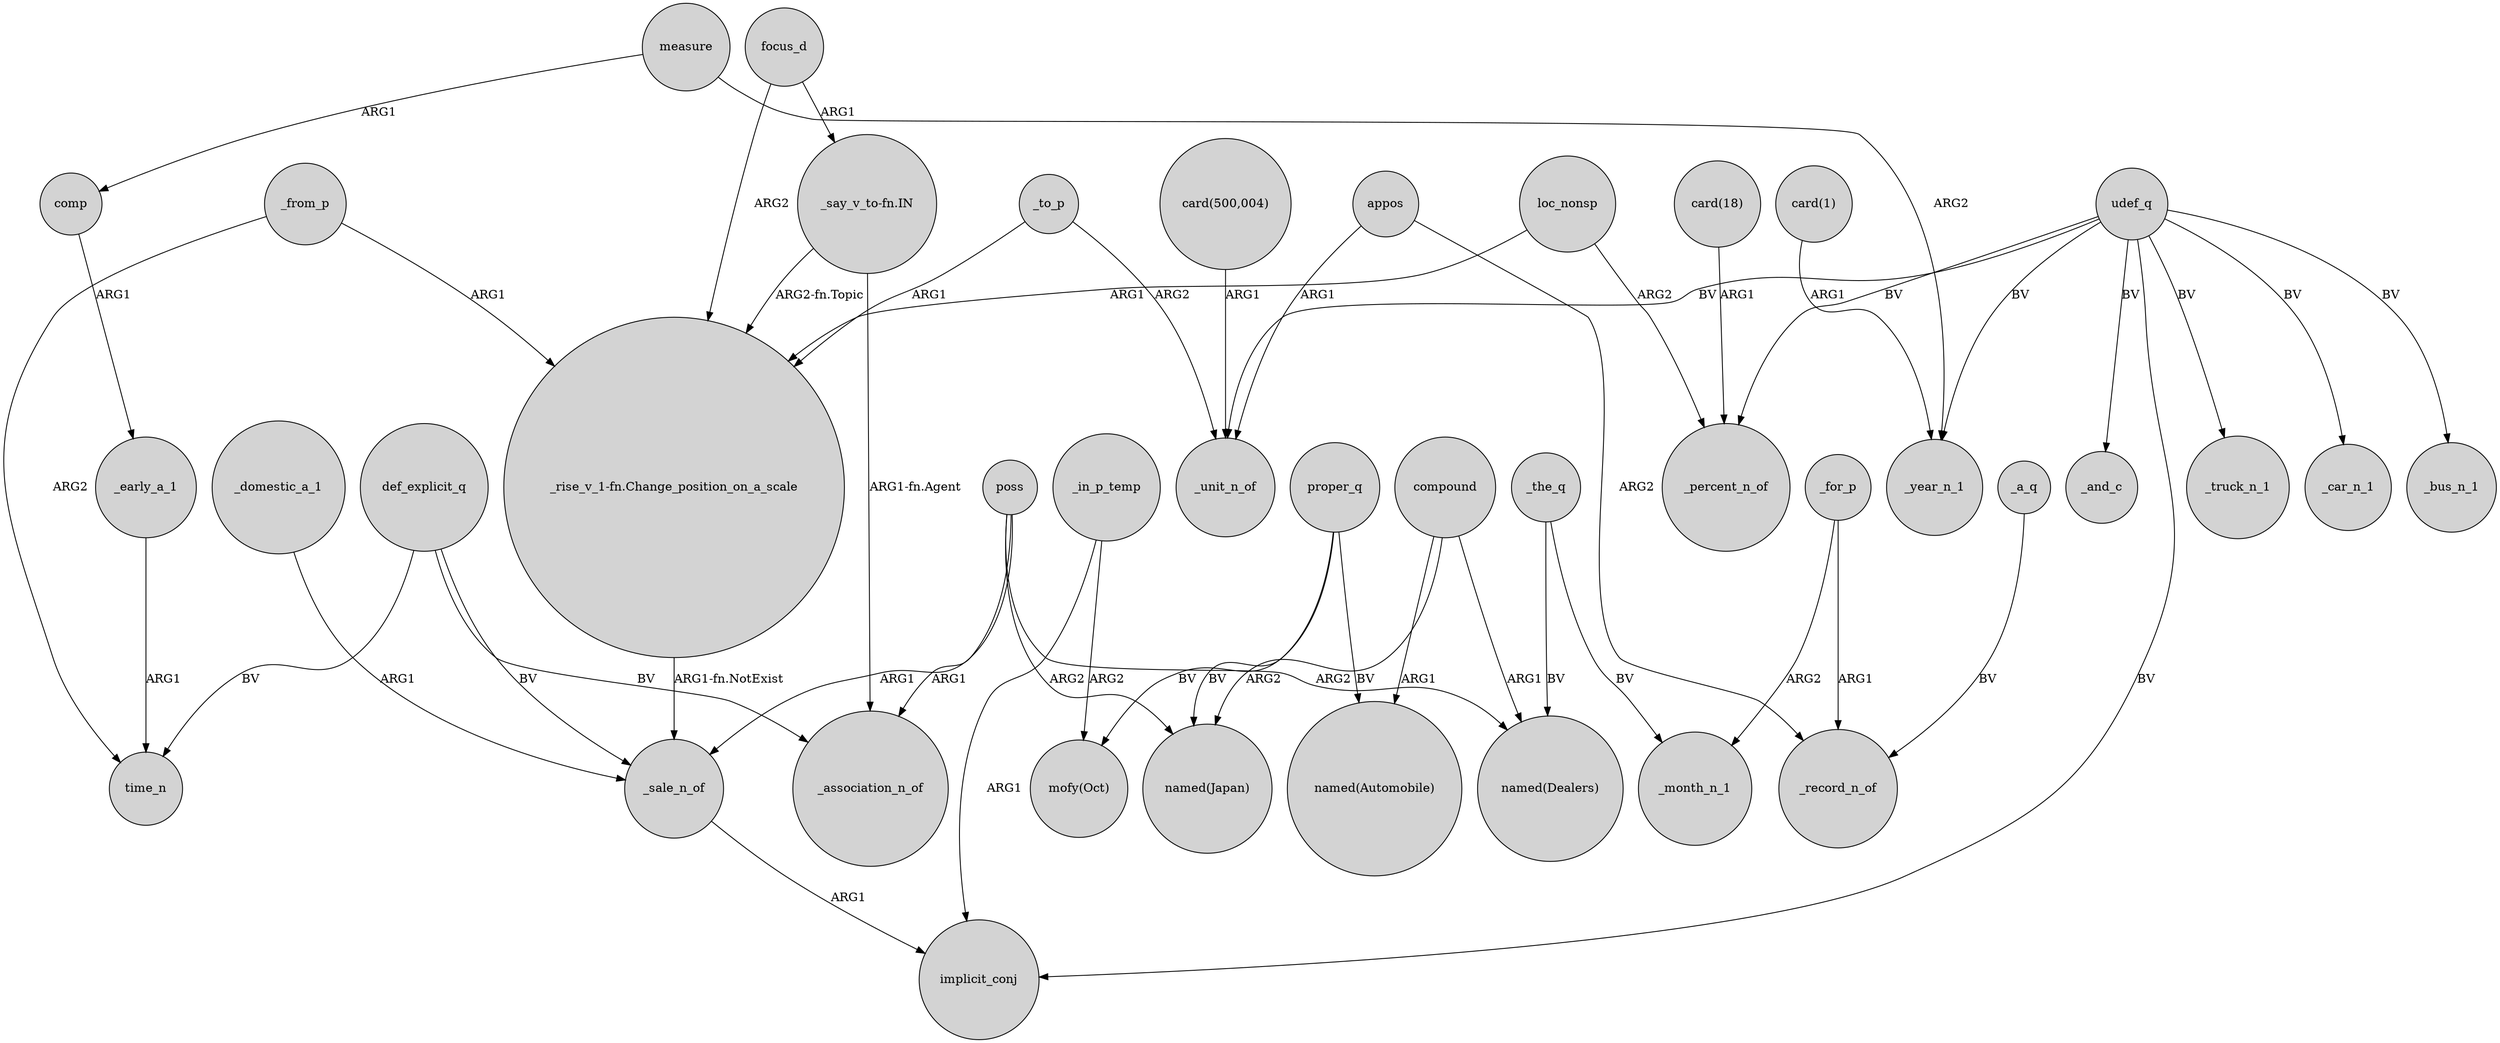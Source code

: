 digraph {
	node [shape=circle style=filled]
	_sale_n_of -> implicit_conj [label=ARG1]
	_to_p -> _unit_n_of [label=ARG2]
	_for_p -> _month_n_1 [label=ARG2]
	proper_q -> "named(Automobile)" [label=BV]
	"card(18)" -> _percent_n_of [label=ARG1]
	measure -> _year_n_1 [label=ARG2]
	def_explicit_q -> time_n [label=BV]
	poss -> "named(Dealers)" [label=ARG2]
	"_rise_v_1-fn.Change_position_on_a_scale" -> _sale_n_of [label="ARG1-fn.NotExist"]
	"card(500,004)" -> _unit_n_of [label=ARG1]
	udef_q -> _unit_n_of [label=BV]
	appos -> _unit_n_of [label=ARG1]
	compound -> "named(Automobile)" [label=ARG1]
	compound -> "named(Dealers)" [label=ARG1]
	_in_p_temp -> "mofy(Oct)" [label=ARG2]
	measure -> comp [label=ARG1]
	proper_q -> "mofy(Oct)" [label=BV]
	def_explicit_q -> _sale_n_of [label=BV]
	compound -> "named(Japan)" [label=ARG2]
	udef_q -> implicit_conj [label=BV]
	proper_q -> "named(Japan)" [label=BV]
	_for_p -> _record_n_of [label=ARG1]
	_a_q -> _record_n_of [label=BV]
	poss -> _association_n_of [label=ARG1]
	_the_q -> _month_n_1 [label=BV]
	poss -> "named(Japan)" [label=ARG2]
	udef_q -> _truck_n_1 [label=BV]
	loc_nonsp -> _percent_n_of [label=ARG2]
	poss -> _sale_n_of [label=ARG1]
	loc_nonsp -> "_rise_v_1-fn.Change_position_on_a_scale" [label=ARG1]
	_in_p_temp -> implicit_conj [label=ARG1]
	_from_p -> time_n [label=ARG2]
	appos -> _record_n_of [label=ARG2]
	"card(1)" -> _year_n_1 [label=ARG1]
	_early_a_1 -> time_n [label=ARG1]
	udef_q -> _car_n_1 [label=BV]
	_from_p -> "_rise_v_1-fn.Change_position_on_a_scale" [label=ARG1]
	udef_q -> _bus_n_1 [label=BV]
	udef_q -> _year_n_1 [label=BV]
	"_say_v_to-fn.IN" -> "_rise_v_1-fn.Change_position_on_a_scale" [label="ARG2-fn.Topic"]
	udef_q -> _percent_n_of [label=BV]
	_the_q -> "named(Dealers)" [label=BV]
	"_say_v_to-fn.IN" -> _association_n_of [label="ARG1-fn.Agent"]
	udef_q -> _and_c [label=BV]
	_to_p -> "_rise_v_1-fn.Change_position_on_a_scale" [label=ARG1]
	_domestic_a_1 -> _sale_n_of [label=ARG1]
	comp -> _early_a_1 [label=ARG1]
	focus_d -> "_rise_v_1-fn.Change_position_on_a_scale" [label=ARG2]
	focus_d -> "_say_v_to-fn.IN" [label=ARG1]
	def_explicit_q -> _association_n_of [label=BV]
}
